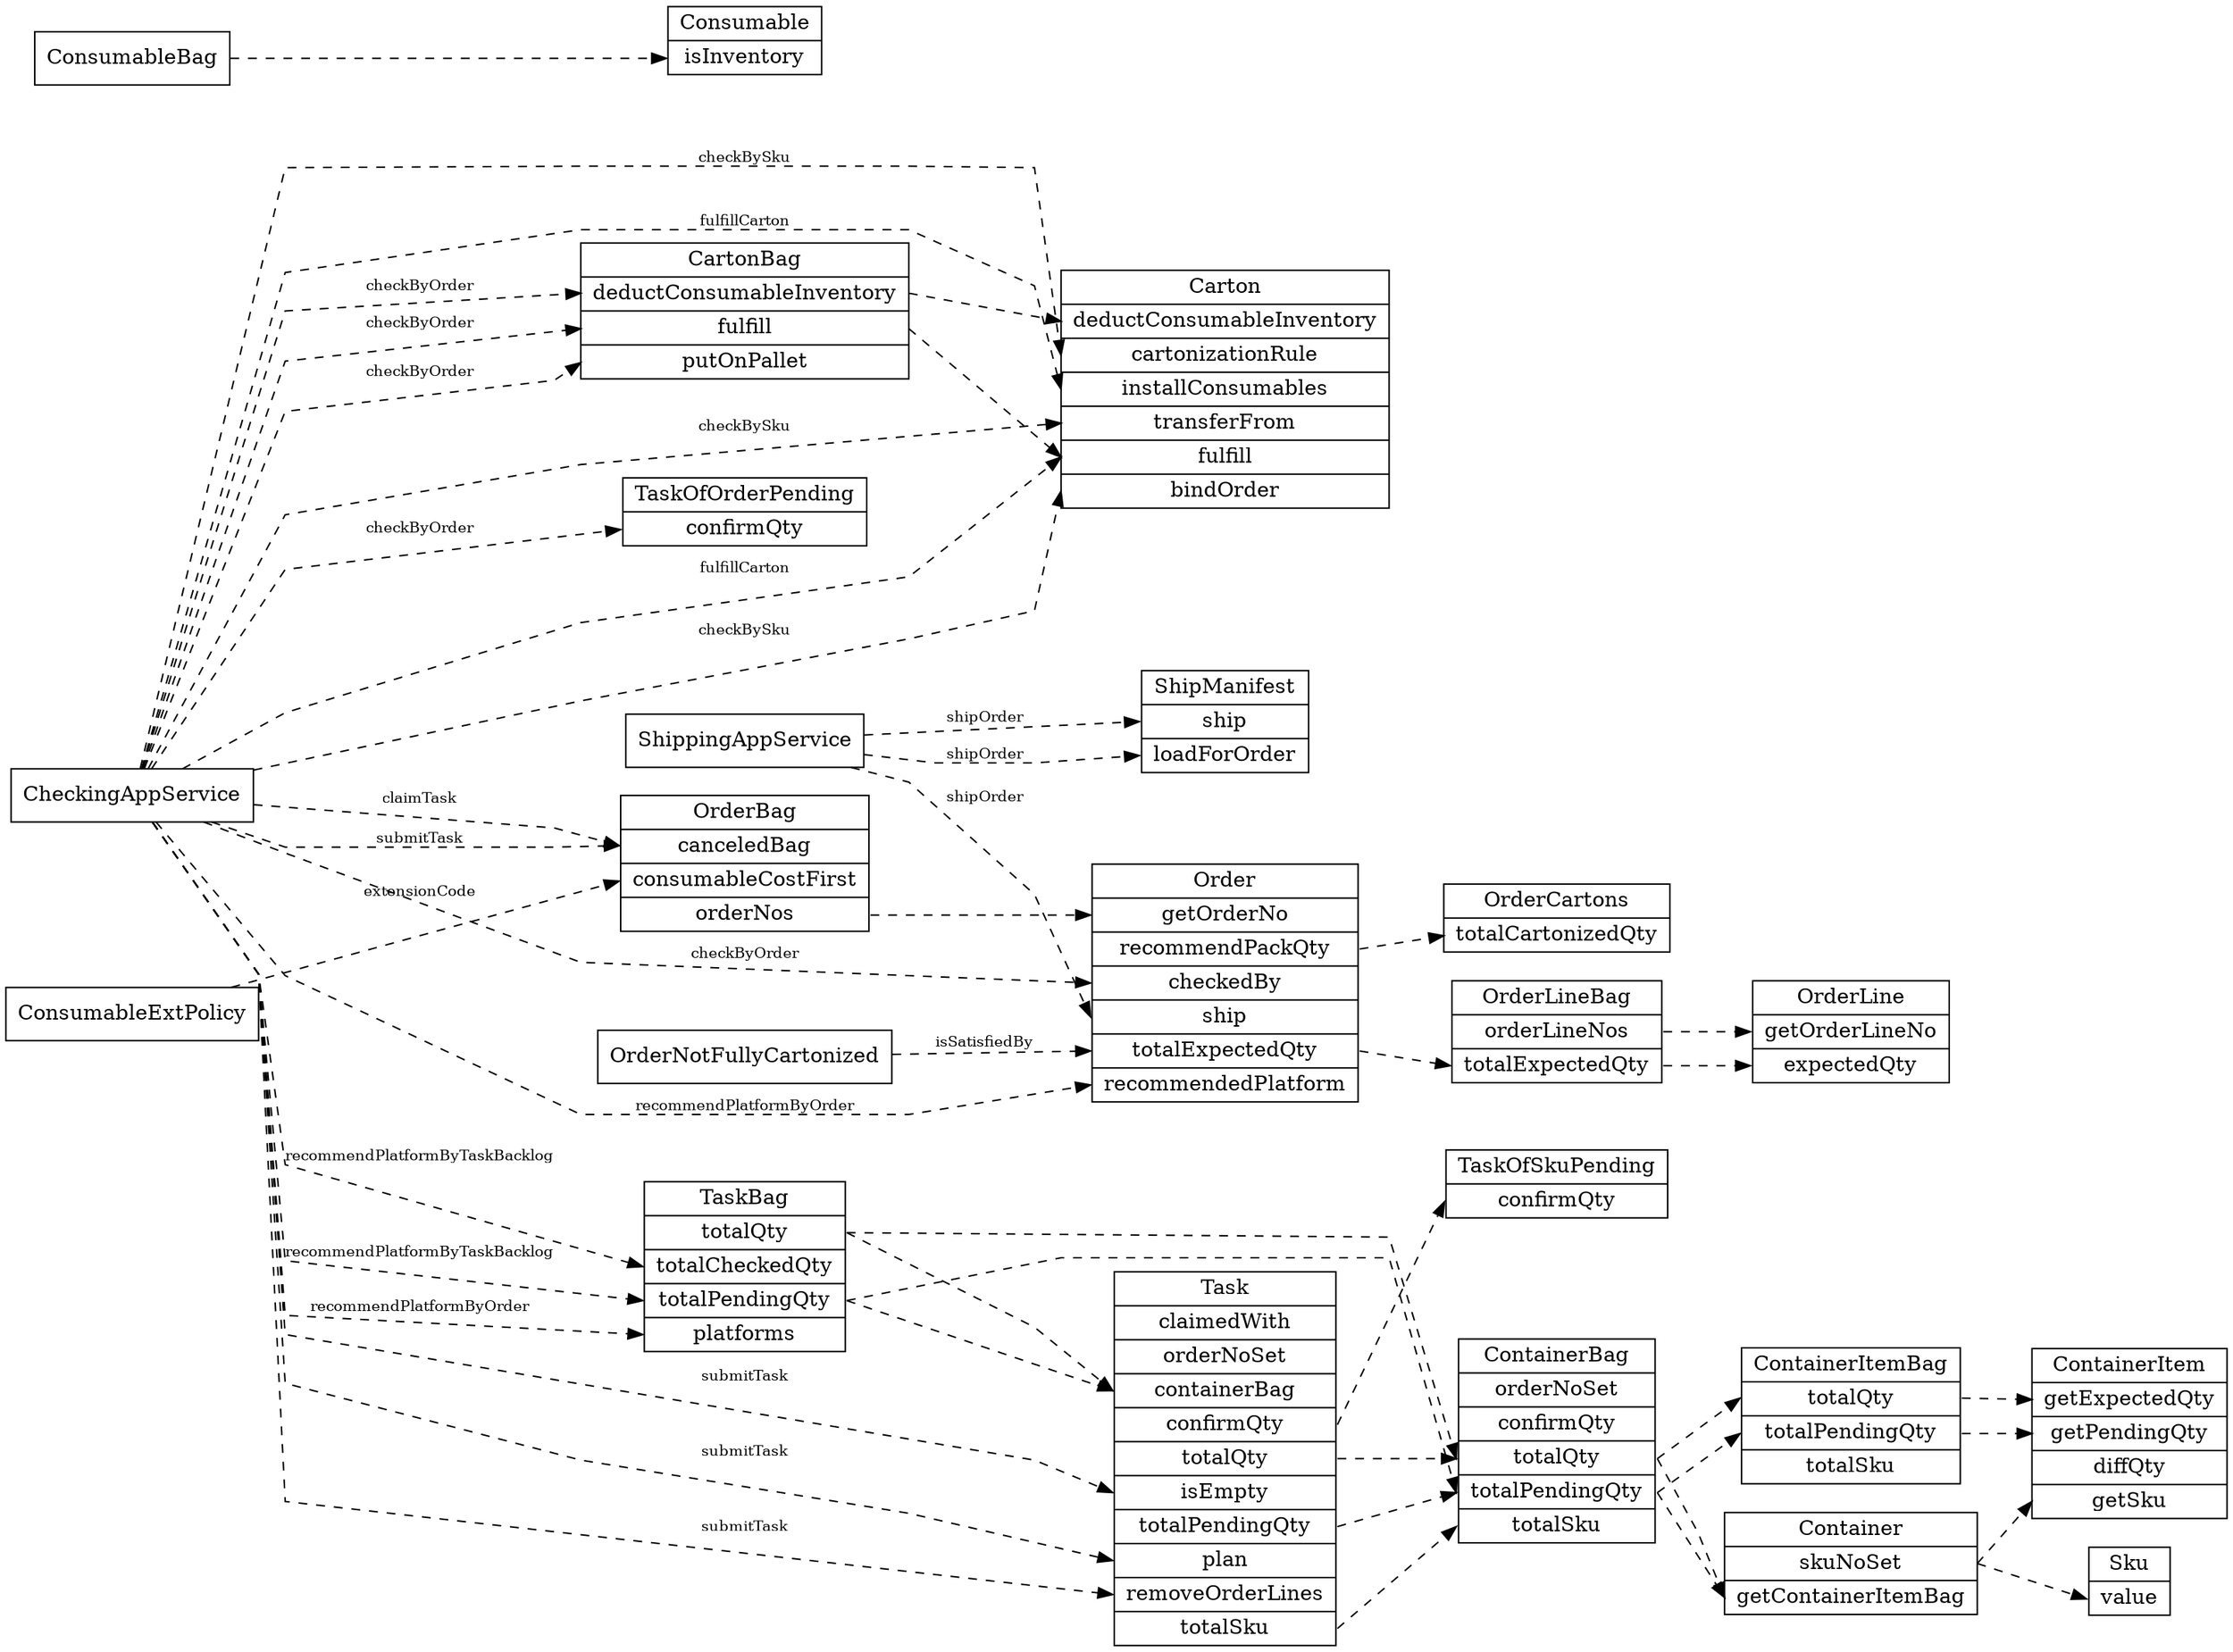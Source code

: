 digraph G {
   labelloc = "t";
   rankdir=LR;
   splines = polyline;
   node [shape=record];
   edge [style = dashed, fontsize=10];

   Carton [label="<Carton> Carton|<deductConsumableInventory> deductConsumableInventory|<cartonizationRule> cartonizationRule|<installConsumables> installConsumables|<transferFrom> transferFrom|<fulfill> fulfill|<bindOrder> bindOrder"];
   CartonBag [label="<CartonBag> CartonBag|<deductConsumableInventory> deductConsumableInventory|<fulfill> fulfill|<putOnPallet> putOnPallet"];
   Consumable [label="<Consumable> Consumable|<isInventory> isInventory"];
   Container [label="<Container> Container|<skuNoSet> skuNoSet|<getContainerItemBag> getContainerItemBag"];
   ContainerBag [label="<ContainerBag> ContainerBag|<orderNoSet> orderNoSet|<confirmQty> confirmQty|<totalQty> totalQty|<totalPendingQty> totalPendingQty|<totalSku> totalSku"];
   ContainerItem [label="<ContainerItem> ContainerItem|<getExpectedQty> getExpectedQty|<getPendingQty> getPendingQty|<diffQty> diffQty|<getSku> getSku"];
   ContainerItemBag [label="<ContainerItemBag> ContainerItemBag|<totalQty> totalQty|<totalPendingQty> totalPendingQty|<totalSku> totalSku"];
   Order [label="<Order> Order|<getOrderNo> getOrderNo|<recommendPackQty> recommendPackQty|<checkedBy> checkedBy|<ship> ship|<totalExpectedQty> totalExpectedQty|<recommendedPlatform> recommendedPlatform"];
   OrderBag [label="<OrderBag> OrderBag|<canceledBag> canceledBag|<consumableCostFirst> consumableCostFirst|<orderNos> orderNos"];
   OrderCartons [label="<OrderCartons> OrderCartons|<totalCartonizedQty> totalCartonizedQty"];
   OrderLine [label="<OrderLine> OrderLine|<getOrderLineNo> getOrderLineNo|<expectedQty> expectedQty"];
   OrderLineBag [label="<OrderLineBag> OrderLineBag|<orderLineNos> orderLineNos|<totalExpectedQty> totalExpectedQty"];
   ShipManifest [label="<ShipManifest> ShipManifest|<ship> ship|<loadForOrder> loadForOrder"];
   Sku [label="<Sku> Sku|<value> value"];
   Task [label="<Task> Task|<claimedWith> claimedWith|<orderNoSet> orderNoSet|<containerBag> containerBag|<confirmQty> confirmQty|<totalQty> totalQty|<isEmpty> isEmpty|<totalPendingQty> totalPendingQty|<plan> plan|<removeOrderLines> removeOrderLines|<totalSku> totalSku"];
   TaskBag [label="<TaskBag> TaskBag|<totalQty> totalQty|<totalCheckedQty> totalCheckedQty|<totalPendingQty> totalPendingQty|<platforms> platforms"];
   TaskOfOrderPending [label="<TaskOfOrderPending> TaskOfOrderPending|<confirmQty> confirmQty"];
   TaskOfSkuPending [label="<TaskOfSkuPending> TaskOfSkuPending|<confirmQty> confirmQty"];

   CartonBag:deductConsumableInventory -> Carton:deductConsumableInventory
   CartonBag:fulfill -> Carton:fulfill
   CheckingAppService -> TaskOfOrderPending:confirmQty [label="checkByOrder"];
   CheckingAppService -> CartonBag:fulfill [label="checkByOrder"];
   CheckingAppService -> CartonBag:putOnPallet [label="checkByOrder"];
   CheckingAppService -> Order:checkedBy [label="checkByOrder"];
   CheckingAppService -> CartonBag:deductConsumableInventory [label="checkByOrder"];
   CheckingAppService -> Carton:cartonizationRule [label="checkBySku"];
   CheckingAppService -> Carton:bindOrder [label="checkBySku"];
   CheckingAppService -> Carton:transferFrom [label="checkBySku"];
   CheckingAppService -> OrderBag:canceledBag [label="claimTask"];
   CheckingAppService -> Carton:installConsumables [label="fulfillCarton"];
   CheckingAppService -> Carton:fulfill [label="fulfillCarton"];
   CheckingAppService -> Order:recommendedPlatform [label="recommendPlatformByOrder"];
   CheckingAppService -> TaskBag:platforms [label="recommendPlatformByOrder"];
   CheckingAppService -> TaskBag:totalCheckedQty [label="recommendPlatformByTaskBacklog"];
   CheckingAppService -> TaskBag:totalPendingQty [label="recommendPlatformByTaskBacklog"];
   CheckingAppService -> OrderBag:canceledBag [label="submitTask"];
   CheckingAppService -> Task:removeOrderLines [label="submitTask"];
   CheckingAppService -> Task:isEmpty [label="submitTask"];
   CheckingAppService -> Task:plan [label="submitTask"];
   ConsumableBag:inventoryControlBag -> Consumable:isInventory
   ConsumableExtPolicy -> OrderBag:consumableCostFirst [label="extensionCode"];
   ContainerBag:totalPendingQty -> ContainerItemBag:totalPendingQty
   ContainerBag:totalPendingQty -> Container:getContainerItemBag
   ContainerBag:totalQty -> ContainerItemBag:totalQty
   ContainerBag:totalQty -> Container:getContainerItemBag
   ContainerItemBag:totalPendingQty -> ContainerItem:getPendingQty
   ContainerItemBag:totalQty -> ContainerItem:getExpectedQty
   Container:skuNoSet -> Sku:value
   Container:skuNoSet -> ContainerItem:getSku
   OrderBag:orderNos -> Order:getOrderNo
   OrderLineBag:orderLineNos -> OrderLine:getOrderLineNo
   OrderLineBag:totalExpectedQty -> OrderLine:expectedQty
   OrderNotFullyCartonized -> Order:totalExpectedQty [label="isSatisfiedBy"];
   Order:recommendPackQty -> OrderCartons:totalCartonizedQty
   Order:totalExpectedQty -> OrderLineBag:totalExpectedQty
   ShippingAppService -> ShipManifest:loadForOrder [label="shipOrder"];
   ShippingAppService -> ShipManifest:ship [label="shipOrder"];
   ShippingAppService -> Order:ship [label="shipOrder"];
   TaskBag:totalPendingQty -> ContainerBag:totalPendingQty
   TaskBag:totalPendingQty -> Task:containerBag
   TaskBag:totalQty -> ContainerBag:totalQty
   TaskBag:totalQty -> Task:containerBag
   Task:confirmQty -> TaskOfSkuPending:confirmQty
   Task:totalPendingQty -> ContainerBag:totalPendingQty
   Task:totalQty -> ContainerBag:totalQty
   Task:totalSku -> ContainerBag:totalSku
}